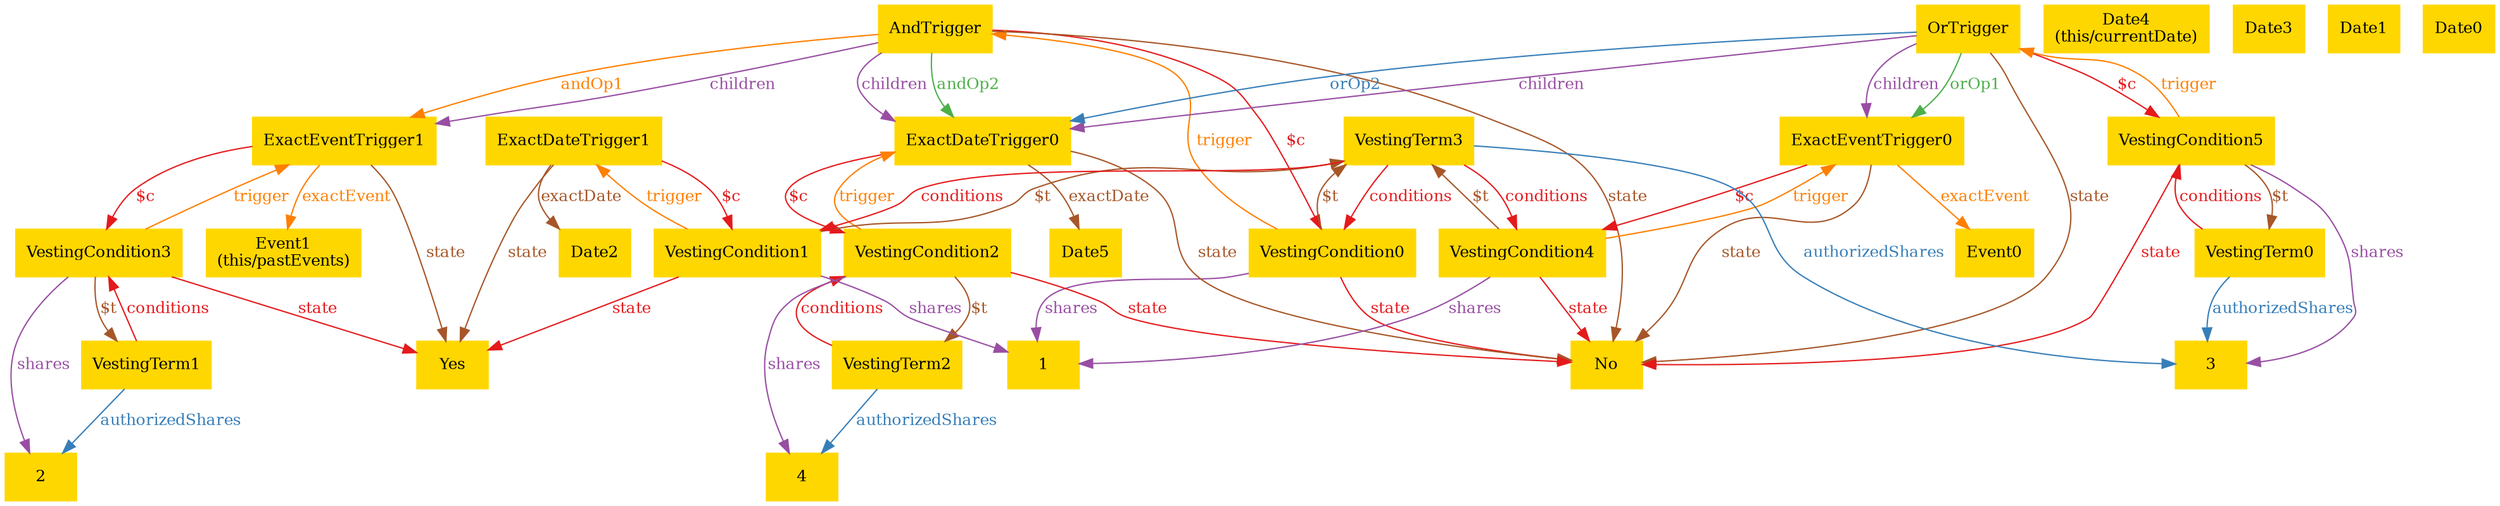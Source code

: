 digraph "graph" {
graph [fontsize=12]
node [fontsize=12]
edge [fontsize=12]
rankdir=TB;
"N29" -> "N15" [uuid = "<AndTrigger, VestingCondition0>", color = "#e41a1c", fontcolor = "#e41a1c", style = "solid", label = "$c", dir = "forward", weight = "1"]
"N27" -> "N21" [uuid = "<ExactDateTrigger0, VestingCondition2>", color = "#e41a1c", fontcolor = "#e41a1c", style = "solid", label = "$c", dir = "forward", weight = "1"]
"N20" -> "N19" [uuid = "<ExactDateTrigger1, VestingCondition1>", color = "#e41a1c", fontcolor = "#e41a1c", style = "solid", label = "$c", dir = "forward", weight = "1"]
"N26" -> "N16" [uuid = "<ExactEventTrigger0, VestingCondition4>", color = "#e41a1c", fontcolor = "#e41a1c", style = "solid", label = "$c", dir = "forward", weight = "1"]
"N25" -> "N22" [uuid = "<ExactEventTrigger1, VestingCondition3>", color = "#e41a1c", fontcolor = "#e41a1c", style = "solid", label = "$c", dir = "forward", weight = "1"]
"N28" -> "N24" [uuid = "<OrTrigger, VestingCondition5>", color = "#e41a1c", fontcolor = "#e41a1c", style = "solid", label = "$c", dir = "forward", weight = "1"]
"N23" -> "N15" [uuid = "<VestingCondition0, VestingTerm3>", color = "#a65628", fontcolor = "#a65628", style = "solid", label = "$t", dir = "back", weight = "1"]
"N23" -> "N19" [uuid = "<VestingCondition1, VestingTerm3>", color = "#a65628", fontcolor = "#a65628", style = "solid", label = "$t", dir = "back", weight = "1"]
"N21" -> "N18" [uuid = "<VestingCondition2, VestingTerm2>", color = "#a65628", fontcolor = "#a65628", style = "solid", label = "$t", dir = "forward", weight = "1"]
"N22" -> "N17" [uuid = "<VestingCondition3, VestingTerm1>", color = "#a65628", fontcolor = "#a65628", style = "solid", label = "$t", dir = "forward", weight = "1"]
"N23" -> "N16" [uuid = "<VestingCondition4, VestingTerm3>", color = "#a65628", fontcolor = "#a65628", style = "solid", label = "$t", dir = "back", weight = "1"]
"N24" -> "N14" [uuid = "<VestingCondition5, VestingTerm0>", color = "#a65628", fontcolor = "#a65628", style = "solid", label = "$t", dir = "forward", weight = "1"]
"N29" -> "N25" [uuid = "<AndTrigger, ExactEventTrigger1>", color = "#ff7f00", fontcolor = "#ff7f00", style = "solid", label = "andOp1", dir = "forward", weight = "1"]
"N29" -> "N27" [uuid = "<AndTrigger, ExactDateTrigger0>", color = "#4daf4a", fontcolor = "#4daf4a", style = "solid", label = "andOp2", dir = "forward", weight = "1"]
"N14" -> "N13" [uuid = "<VestingTerm0, 3>", color = "#377eb8", fontcolor = "#377eb8", style = "solid", label = "authorizedShares", dir = "forward", weight = "1"]
"N17" -> "N12" [uuid = "<VestingTerm1, 2>", color = "#377eb8", fontcolor = "#377eb8", style = "solid", label = "authorizedShares", dir = "forward", weight = "1"]
"N18" -> "N11" [uuid = "<VestingTerm2, 4>", color = "#377eb8", fontcolor = "#377eb8", style = "solid", label = "authorizedShares", dir = "forward", weight = "1"]
"N23" -> "N13" [uuid = "<VestingTerm3, 3>", color = "#377eb8", fontcolor = "#377eb8", style = "solid", label = "authorizedShares", dir = "forward", weight = "1"]
"N29" -> "N27" [uuid = "<AndTrigger, ExactDateTrigger0>", color = "#984ea3", fontcolor = "#984ea3", style = "solid", label = "children", dir = "forward", weight = "1"]
"N29" -> "N25" [uuid = "<AndTrigger, ExactEventTrigger1>", color = "#984ea3", fontcolor = "#984ea3", style = "solid", label = "children", dir = "forward", weight = "1"]
"N28" -> "N27" [uuid = "<OrTrigger, ExactDateTrigger0>", color = "#984ea3", fontcolor = "#984ea3", style = "solid", label = "children", dir = "forward", weight = "1"]
"N28" -> "N26" [uuid = "<OrTrigger, ExactEventTrigger0>", color = "#984ea3", fontcolor = "#984ea3", style = "solid", label = "children", dir = "forward", weight = "1"]
"N24" -> "N14" [uuid = "<VestingTerm0, VestingCondition5>", color = "#e41a1c", fontcolor = "#e41a1c", style = "solid", label = "conditions", dir = "back", weight = "1"]
"N22" -> "N17" [uuid = "<VestingTerm1, VestingCondition3>", color = "#e41a1c", fontcolor = "#e41a1c", style = "solid", label = "conditions", dir = "back", weight = "1"]
"N21" -> "N18" [uuid = "<VestingTerm2, VestingCondition2>", color = "#e41a1c", fontcolor = "#e41a1c", style = "solid", label = "conditions", dir = "back", weight = "1"]
"N23" -> "N15" [uuid = "<VestingTerm3, VestingCondition0>", color = "#e41a1c", fontcolor = "#e41a1c", style = "solid", label = "conditions", dir = "forward", weight = "1"]
"N23" -> "N19" [uuid = "<VestingTerm3, VestingCondition1>", color = "#e41a1c", fontcolor = "#e41a1c", style = "solid", label = "conditions", dir = "forward", weight = "1"]
"N23" -> "N16" [uuid = "<VestingTerm3, VestingCondition4>", color = "#e41a1c", fontcolor = "#e41a1c", style = "solid", label = "conditions", dir = "forward", weight = "1"]
"N27" -> "N10" [uuid = "<ExactDateTrigger0, Date5>", color = "#a65628", fontcolor = "#a65628", style = "solid", label = "exactDate", dir = "forward", weight = "1"]
"N20" -> "N9" [uuid = "<ExactDateTrigger1, Date2>", color = "#a65628", fontcolor = "#a65628", style = "solid", label = "exactDate", dir = "forward", weight = "1"]
"N26" -> "N8" [uuid = "<ExactEventTrigger0, Event0>", color = "#ff7f00", fontcolor = "#ff7f00", style = "solid", label = "exactEvent", dir = "forward", weight = "1"]
"N25" -> "N7" [uuid = "<ExactEventTrigger1, Event1>", color = "#ff7f00", fontcolor = "#ff7f00", style = "solid", label = "exactEvent", dir = "forward", weight = "1"]
"N28" -> "N26" [uuid = "<OrTrigger, ExactEventTrigger0>", color = "#4daf4a", fontcolor = "#4daf4a", style = "solid", label = "orOp1", dir = "forward", weight = "1"]
"N28" -> "N27" [uuid = "<OrTrigger, ExactDateTrigger0>", color = "#377eb8", fontcolor = "#377eb8", style = "solid", label = "orOp2", dir = "forward", weight = "1"]
"N15" -> "N6" [uuid = "<VestingCondition0, 1>", color = "#984ea3", fontcolor = "#984ea3", style = "solid", label = "shares", dir = "forward", weight = "1"]
"N19" -> "N6" [uuid = "<VestingCondition1, 1>", color = "#984ea3", fontcolor = "#984ea3", style = "solid", label = "shares", dir = "forward", weight = "1"]
"N21" -> "N11" [uuid = "<VestingCondition2, 4>", color = "#984ea3", fontcolor = "#984ea3", style = "solid", label = "shares", dir = "forward", weight = "1"]
"N22" -> "N12" [uuid = "<VestingCondition3, 2>", color = "#984ea3", fontcolor = "#984ea3", style = "solid", label = "shares", dir = "forward", weight = "1"]
"N16" -> "N6" [uuid = "<VestingCondition4, 1>", color = "#984ea3", fontcolor = "#984ea3", style = "solid", label = "shares", dir = "forward", weight = "1"]
"N24" -> "N13" [uuid = "<VestingCondition5, 3>", color = "#984ea3", fontcolor = "#984ea3", style = "solid", label = "shares", dir = "forward", weight = "1"]
"N15" -> "N5" [uuid = "<VestingCondition0, No>", color = "#e41a1c", fontcolor = "#e41a1c", style = "solid", label = "state", dir = "forward", weight = "1"]
"N19" -> "N4" [uuid = "<VestingCondition1, Yes>", color = "#e41a1c", fontcolor = "#e41a1c", style = "solid", label = "state", dir = "forward", weight = "1"]
"N21" -> "N5" [uuid = "<VestingCondition2, No>", color = "#e41a1c", fontcolor = "#e41a1c", style = "solid", label = "state", dir = "forward", weight = "1"]
"N22" -> "N4" [uuid = "<VestingCondition3, Yes>", color = "#e41a1c", fontcolor = "#e41a1c", style = "solid", label = "state", dir = "forward", weight = "1"]
"N16" -> "N5" [uuid = "<VestingCondition4, No>", color = "#e41a1c", fontcolor = "#e41a1c", style = "solid", label = "state", dir = "forward", weight = "1"]
"N24" -> "N5" [uuid = "<VestingCondition5, No>", color = "#e41a1c", fontcolor = "#e41a1c", style = "solid", label = "state", dir = "forward", weight = "1"]
"N29" -> "N5" [uuid = "<AndTrigger, No>", color = "#a65628", fontcolor = "#a65628", style = "solid", label = "state", dir = "forward", weight = "1"]
"N27" -> "N5" [uuid = "<ExactDateTrigger0, No>", color = "#a65628", fontcolor = "#a65628", style = "solid", label = "state", dir = "forward", weight = "1"]
"N20" -> "N4" [uuid = "<ExactDateTrigger1, Yes>", color = "#a65628", fontcolor = "#a65628", style = "solid", label = "state", dir = "forward", weight = "1"]
"N26" -> "N5" [uuid = "<ExactEventTrigger0, No>", color = "#a65628", fontcolor = "#a65628", style = "solid", label = "state", dir = "forward", weight = "1"]
"N25" -> "N4" [uuid = "<ExactEventTrigger1, Yes>", color = "#a65628", fontcolor = "#a65628", style = "solid", label = "state", dir = "forward", weight = "1"]
"N28" -> "N5" [uuid = "<OrTrigger, No>", color = "#a65628", fontcolor = "#a65628", style = "solid", label = "state", dir = "forward", weight = "1"]
"N29" -> "N15" [uuid = "<VestingCondition0, AndTrigger>", color = "#ff7f00", fontcolor = "#ff7f00", style = "solid", label = "trigger", dir = "back", weight = "1"]
"N20" -> "N19" [uuid = "<VestingCondition1, ExactDateTrigger1>", color = "#ff7f00", fontcolor = "#ff7f00", style = "solid", label = "trigger", dir = "back", weight = "1"]
"N27" -> "N21" [uuid = "<VestingCondition2, ExactDateTrigger0>", color = "#ff7f00", fontcolor = "#ff7f00", style = "solid", label = "trigger", dir = "back", weight = "1"]
"N25" -> "N22" [uuid = "<VestingCondition3, ExactEventTrigger1>", color = "#ff7f00", fontcolor = "#ff7f00", style = "solid", label = "trigger", dir = "back", weight = "1"]
"N26" -> "N16" [uuid = "<VestingCondition4, ExactEventTrigger0>", color = "#ff7f00", fontcolor = "#ff7f00", style = "solid", label = "trigger", dir = "back", weight = "1"]
"N28" -> "N24" [uuid = "<VestingCondition5, OrTrigger>", color = "#ff7f00", fontcolor = "#ff7f00", style = "solid", label = "trigger", dir = "back", weight = "1"]
"N0" [uuid="Date4", label="Date4\n(this/currentDate)", color="#ffd700", fontcolor = "#000000", shape = "box", style = "filled, solid"]
"N1" [uuid="Date3", label="Date3", color="#ffd700", fontcolor = "#000000", shape = "box", style = "filled, solid"]
"N2" [uuid="Date1", label="Date1", color="#ffd700", fontcolor = "#000000", shape = "box", style = "filled, solid"]
"N3" [uuid="Date0", label="Date0", color="#ffd700", fontcolor = "#000000", shape = "box", style = "filled, solid"]
"N4" [uuid="Yes", label="Yes", color="#ffd700", fontcolor = "#000000", shape = "box", style = "filled, solid"]
"N5" [uuid="No", label="No", color="#ffd700", fontcolor = "#000000", shape = "box", style = "filled, solid"]
"N6" [uuid="1", label="1", color="#ffd700", fontcolor = "#000000", shape = "box", style = "filled, solid"]
"N7" [uuid="Event1", label="Event1\n(this/pastEvents)", color="#ffd700", fontcolor = "#000000", shape = "box", style = "filled, solid"]
"N8" [uuid="Event0", label="Event0", color="#ffd700", fontcolor = "#000000", shape = "box", style = "filled, solid"]
"N9" [uuid="Date2", label="Date2", color="#ffd700", fontcolor = "#000000", shape = "box", style = "filled, solid"]
"N10" [uuid="Date5", label="Date5", color="#ffd700", fontcolor = "#000000", shape = "box", style = "filled, solid"]
"N11" [uuid="4", label="4", color="#ffd700", fontcolor = "#000000", shape = "box", style = "filled, solid"]
"N12" [uuid="2", label="2", color="#ffd700", fontcolor = "#000000", shape = "box", style = "filled, solid"]
"N13" [uuid="3", label="3", color="#ffd700", fontcolor = "#000000", shape = "box", style = "filled, solid"]
"N14" [uuid="VestingTerm0", label="VestingTerm0", color="#ffd700", fontcolor = "#000000", shape = "box", style = "filled, solid"]
"N15" [uuid="VestingCondition0", label="VestingCondition0", color="#ffd700", fontcolor = "#000000", shape = "box", style = "filled, solid"]
"N16" [uuid="VestingCondition4", label="VestingCondition4", color="#ffd700", fontcolor = "#000000", shape = "box", style = "filled, solid"]
"N17" [uuid="VestingTerm1", label="VestingTerm1", color="#ffd700", fontcolor = "#000000", shape = "box", style = "filled, solid"]
"N18" [uuid="VestingTerm2", label="VestingTerm2", color="#ffd700", fontcolor = "#000000", shape = "box", style = "filled, solid"]
"N19" [uuid="VestingCondition1", label="VestingCondition1", color="#ffd700", fontcolor = "#000000", shape = "box", style = "filled, solid"]
"N20" [uuid="ExactDateTrigger1", label="ExactDateTrigger1", color="#ffd700", fontcolor = "#000000", shape = "box", style = "filled, solid"]
"N21" [uuid="VestingCondition2", label="VestingCondition2", color="#ffd700", fontcolor = "#000000", shape = "box", style = "filled, solid"]
"N22" [uuid="VestingCondition3", label="VestingCondition3", color="#ffd700", fontcolor = "#000000", shape = "box", style = "filled, solid"]
"N23" [uuid="VestingTerm3", label="VestingTerm3", color="#ffd700", fontcolor = "#000000", shape = "box", style = "filled, solid"]
"N24" [uuid="VestingCondition5", label="VestingCondition5", color="#ffd700", fontcolor = "#000000", shape = "box", style = "filled, solid"]
"N25" [uuid="ExactEventTrigger1", label="ExactEventTrigger1", color="#ffd700", fontcolor = "#000000", shape = "box", style = "filled, solid"]
"N26" [uuid="ExactEventTrigger0", label="ExactEventTrigger0", color="#ffd700", fontcolor = "#000000", shape = "box", style = "filled, solid"]
"N27" [uuid="ExactDateTrigger0", label="ExactDateTrigger0", color="#ffd700", fontcolor = "#000000", shape = "box", style = "filled, solid"]
"N28" [uuid="OrTrigger", label="OrTrigger", color="#ffd700", fontcolor = "#000000", shape = "box", style = "filled, solid"]
"N29" [uuid="AndTrigger", label="AndTrigger", color="#ffd700", fontcolor = "#000000", shape = "box", style = "filled, solid"]
}
